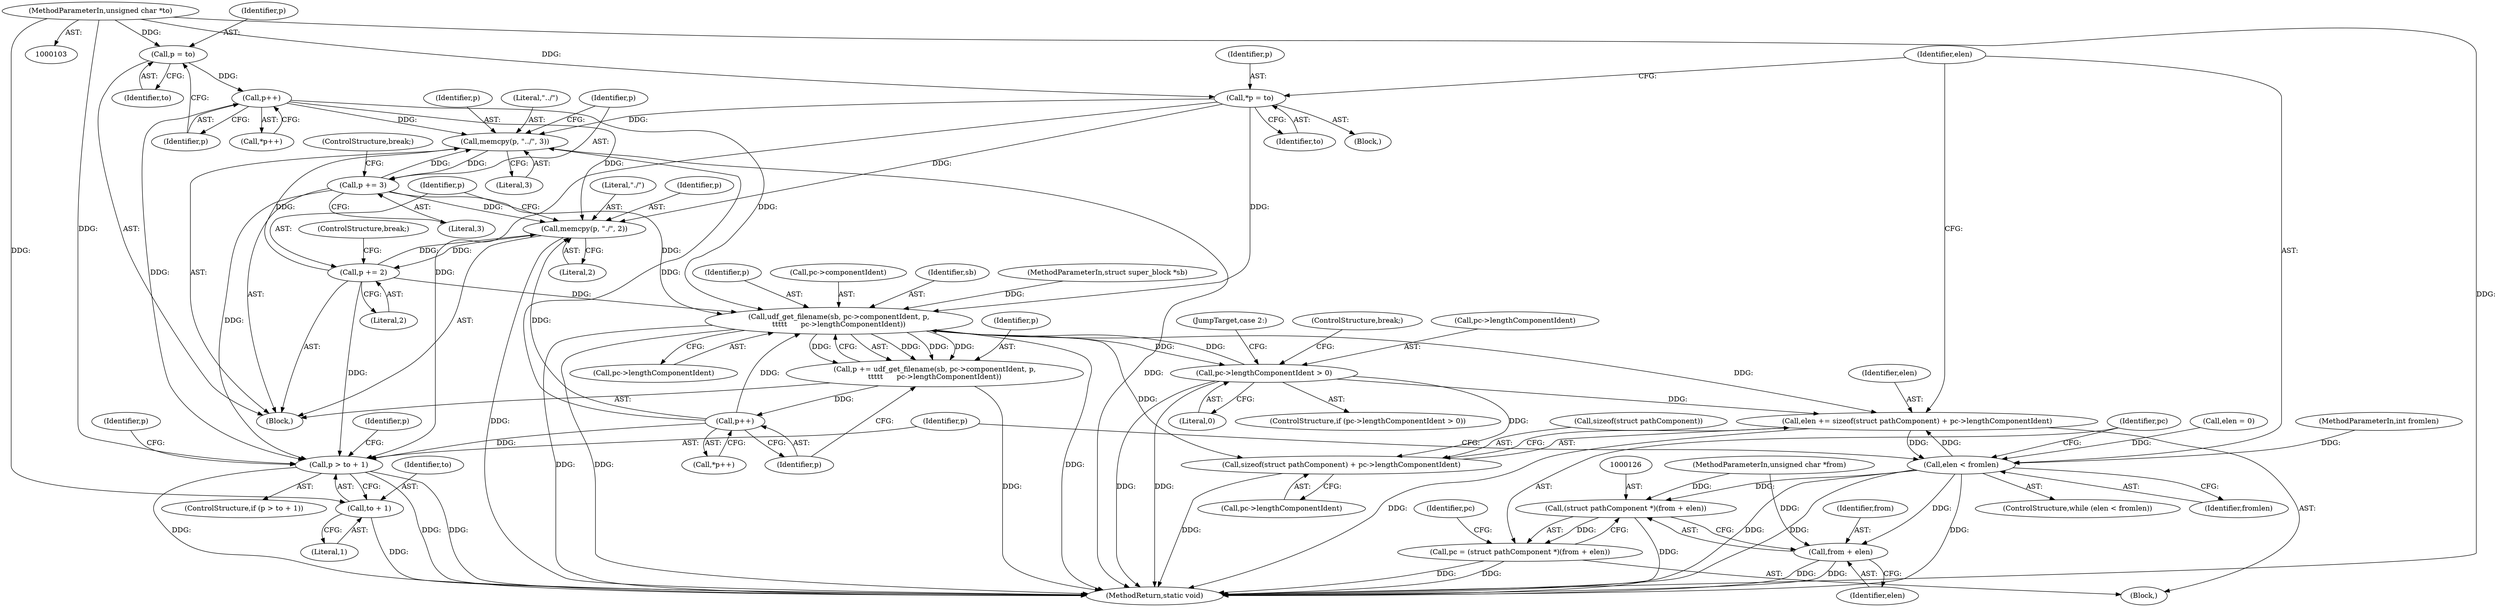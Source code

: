 digraph "1_linux_0e5cc9a40ada6046e6bc3bdfcd0c0d7e4b706b14_1@pointer" {
"1000107" [label="(MethodParameterIn,unsigned char *to)"];
"1000115" [label="(Call,*p = to)"];
"1000154" [label="(Call,memcpy(p, \"../\", 3))"];
"1000158" [label="(Call,p += 3)"];
"1000163" [label="(Call,memcpy(p, \"./\", 2))"];
"1000167" [label="(Call,p += 2)"];
"1000174" [label="(Call,udf_get_filename(sb, pc->componentIdent, p,\n\t\t\t\t\t      pc->lengthComponentIdent))"];
"1000137" [label="(Call,pc->lengthComponentIdent > 0)"];
"1000189" [label="(Call,elen += sizeof(struct pathComponent) + pc->lengthComponentIdent)"];
"1000119" [label="(Call,elen < fromlen)"];
"1000125" [label="(Call,(struct pathComponent *)(from + elen))"];
"1000123" [label="(Call,pc = (struct pathComponent *)(from + elen))"];
"1000127" [label="(Call,from + elen)"];
"1000191" [label="(Call,sizeof(struct pathComponent) + pc->lengthComponentIdent)"];
"1000172" [label="(Call,p += udf_get_filename(sb, pc->componentIdent, p,\n\t\t\t\t\t      pc->lengthComponentIdent))"];
"1000185" [label="(Call,p++)"];
"1000198" [label="(Call,p > to + 1)"];
"1000144" [label="(Call,p = to)"];
"1000149" [label="(Call,p++)"];
"1000200" [label="(Call,to + 1)"];
"1000197" [label="(ControlStructure,if (p > to + 1))"];
"1000166" [label="(Literal,2)"];
"1000175" [label="(Identifier,sb)"];
"1000198" [label="(Call,p > to + 1)"];
"1000128" [label="(Identifier,from)"];
"1000122" [label="(Block,)"];
"1000191" [label="(Call,sizeof(struct pathComponent) + pc->lengthComponentIdent)"];
"1000186" [label="(Identifier,p)"];
"1000137" [label="(Call,pc->lengthComponentIdent > 0)"];
"1000143" [label="(JumpTarget,case 2:)"];
"1000167" [label="(Call,p += 2)"];
"1000194" [label="(Call,pc->lengthComponentIdent)"];
"1000215" [label="(MethodReturn,static void)"];
"1000212" [label="(Identifier,p)"];
"1000180" [label="(Call,pc->lengthComponentIdent)"];
"1000157" [label="(Literal,3)"];
"1000155" [label="(Identifier,p)"];
"1000104" [label="(MethodParameterIn,struct super_block *sb)"];
"1000117" [label="(Identifier,to)"];
"1000141" [label="(Literal,0)"];
"1000111" [label="(Call,elen = 0)"];
"1000205" [label="(Identifier,p)"];
"1000165" [label="(Literal,\"./\")"];
"1000189" [label="(Call,elen += sizeof(struct pathComponent) + pc->lengthComponentIdent)"];
"1000120" [label="(Identifier,elen)"];
"1000190" [label="(Identifier,elen)"];
"1000161" [label="(ControlStructure,break;)"];
"1000156" [label="(Literal,\"../\")"];
"1000164" [label="(Identifier,p)"];
"1000142" [label="(ControlStructure,break;)"];
"1000119" [label="(Call,elen < fromlen)"];
"1000136" [label="(ControlStructure,if (pc->lengthComponentIdent > 0))"];
"1000138" [label="(Call,pc->lengthComponentIdent)"];
"1000108" [label="(Block,)"];
"1000160" [label="(Literal,3)"];
"1000169" [label="(Literal,2)"];
"1000118" [label="(ControlStructure,while (elen < fromlen))"];
"1000200" [label="(Call,to + 1)"];
"1000184" [label="(Call,*p++)"];
"1000148" [label="(Call,*p++)"];
"1000146" [label="(Identifier,to)"];
"1000124" [label="(Identifier,pc)"];
"1000129" [label="(Identifier,elen)"];
"1000107" [label="(MethodParameterIn,unsigned char *to)"];
"1000159" [label="(Identifier,p)"];
"1000125" [label="(Call,(struct pathComponent *)(from + elen))"];
"1000127" [label="(Call,from + elen)"];
"1000168" [label="(Identifier,p)"];
"1000163" [label="(Call,memcpy(p, \"./\", 2))"];
"1000106" [label="(MethodParameterIn,int fromlen)"];
"1000202" [label="(Literal,1)"];
"1000149" [label="(Call,p++)"];
"1000116" [label="(Identifier,p)"];
"1000115" [label="(Call,*p = to)"];
"1000154" [label="(Call,memcpy(p, \"../\", 3))"];
"1000179" [label="(Identifier,p)"];
"1000201" [label="(Identifier,to)"];
"1000176" [label="(Call,pc->componentIdent)"];
"1000134" [label="(Block,)"];
"1000192" [label="(Call,sizeof(struct pathComponent))"];
"1000174" [label="(Call,udf_get_filename(sb, pc->componentIdent, p,\n\t\t\t\t\t      pc->lengthComponentIdent))"];
"1000170" [label="(ControlStructure,break;)"];
"1000132" [label="(Identifier,pc)"];
"1000173" [label="(Identifier,p)"];
"1000145" [label="(Identifier,p)"];
"1000105" [label="(MethodParameterIn,unsigned char *from)"];
"1000150" [label="(Identifier,p)"];
"1000158" [label="(Call,p += 3)"];
"1000185" [label="(Call,p++)"];
"1000172" [label="(Call,p += udf_get_filename(sb, pc->componentIdent, p,\n\t\t\t\t\t      pc->lengthComponentIdent))"];
"1000199" [label="(Identifier,p)"];
"1000121" [label="(Identifier,fromlen)"];
"1000123" [label="(Call,pc = (struct pathComponent *)(from + elen))"];
"1000144" [label="(Call,p = to)"];
"1000107" -> "1000103"  [label="AST: "];
"1000107" -> "1000215"  [label="DDG: "];
"1000107" -> "1000115"  [label="DDG: "];
"1000107" -> "1000144"  [label="DDG: "];
"1000107" -> "1000198"  [label="DDG: "];
"1000107" -> "1000200"  [label="DDG: "];
"1000115" -> "1000108"  [label="AST: "];
"1000115" -> "1000117"  [label="CFG: "];
"1000116" -> "1000115"  [label="AST: "];
"1000117" -> "1000115"  [label="AST: "];
"1000120" -> "1000115"  [label="CFG: "];
"1000115" -> "1000154"  [label="DDG: "];
"1000115" -> "1000163"  [label="DDG: "];
"1000115" -> "1000174"  [label="DDG: "];
"1000115" -> "1000198"  [label="DDG: "];
"1000154" -> "1000134"  [label="AST: "];
"1000154" -> "1000157"  [label="CFG: "];
"1000155" -> "1000154"  [label="AST: "];
"1000156" -> "1000154"  [label="AST: "];
"1000157" -> "1000154"  [label="AST: "];
"1000159" -> "1000154"  [label="CFG: "];
"1000154" -> "1000215"  [label="DDG: "];
"1000158" -> "1000154"  [label="DDG: "];
"1000149" -> "1000154"  [label="DDG: "];
"1000167" -> "1000154"  [label="DDG: "];
"1000185" -> "1000154"  [label="DDG: "];
"1000154" -> "1000158"  [label="DDG: "];
"1000158" -> "1000134"  [label="AST: "];
"1000158" -> "1000160"  [label="CFG: "];
"1000159" -> "1000158"  [label="AST: "];
"1000160" -> "1000158"  [label="AST: "];
"1000161" -> "1000158"  [label="CFG: "];
"1000158" -> "1000163"  [label="DDG: "];
"1000158" -> "1000174"  [label="DDG: "];
"1000158" -> "1000198"  [label="DDG: "];
"1000163" -> "1000134"  [label="AST: "];
"1000163" -> "1000166"  [label="CFG: "];
"1000164" -> "1000163"  [label="AST: "];
"1000165" -> "1000163"  [label="AST: "];
"1000166" -> "1000163"  [label="AST: "];
"1000168" -> "1000163"  [label="CFG: "];
"1000163" -> "1000215"  [label="DDG: "];
"1000149" -> "1000163"  [label="DDG: "];
"1000167" -> "1000163"  [label="DDG: "];
"1000185" -> "1000163"  [label="DDG: "];
"1000163" -> "1000167"  [label="DDG: "];
"1000167" -> "1000134"  [label="AST: "];
"1000167" -> "1000169"  [label="CFG: "];
"1000168" -> "1000167"  [label="AST: "];
"1000169" -> "1000167"  [label="AST: "];
"1000170" -> "1000167"  [label="CFG: "];
"1000167" -> "1000174"  [label="DDG: "];
"1000167" -> "1000198"  [label="DDG: "];
"1000174" -> "1000172"  [label="AST: "];
"1000174" -> "1000180"  [label="CFG: "];
"1000175" -> "1000174"  [label="AST: "];
"1000176" -> "1000174"  [label="AST: "];
"1000179" -> "1000174"  [label="AST: "];
"1000180" -> "1000174"  [label="AST: "];
"1000172" -> "1000174"  [label="CFG: "];
"1000174" -> "1000215"  [label="DDG: "];
"1000174" -> "1000215"  [label="DDG: "];
"1000174" -> "1000215"  [label="DDG: "];
"1000174" -> "1000137"  [label="DDG: "];
"1000174" -> "1000172"  [label="DDG: "];
"1000174" -> "1000172"  [label="DDG: "];
"1000174" -> "1000172"  [label="DDG: "];
"1000174" -> "1000172"  [label="DDG: "];
"1000104" -> "1000174"  [label="DDG: "];
"1000149" -> "1000174"  [label="DDG: "];
"1000185" -> "1000174"  [label="DDG: "];
"1000137" -> "1000174"  [label="DDG: "];
"1000174" -> "1000189"  [label="DDG: "];
"1000174" -> "1000191"  [label="DDG: "];
"1000137" -> "1000136"  [label="AST: "];
"1000137" -> "1000141"  [label="CFG: "];
"1000138" -> "1000137"  [label="AST: "];
"1000141" -> "1000137"  [label="AST: "];
"1000142" -> "1000137"  [label="CFG: "];
"1000143" -> "1000137"  [label="CFG: "];
"1000137" -> "1000215"  [label="DDG: "];
"1000137" -> "1000215"  [label="DDG: "];
"1000137" -> "1000189"  [label="DDG: "];
"1000137" -> "1000191"  [label="DDG: "];
"1000189" -> "1000122"  [label="AST: "];
"1000189" -> "1000191"  [label="CFG: "];
"1000190" -> "1000189"  [label="AST: "];
"1000191" -> "1000189"  [label="AST: "];
"1000120" -> "1000189"  [label="CFG: "];
"1000189" -> "1000215"  [label="DDG: "];
"1000189" -> "1000119"  [label="DDG: "];
"1000119" -> "1000189"  [label="DDG: "];
"1000119" -> "1000118"  [label="AST: "];
"1000119" -> "1000121"  [label="CFG: "];
"1000120" -> "1000119"  [label="AST: "];
"1000121" -> "1000119"  [label="AST: "];
"1000124" -> "1000119"  [label="CFG: "];
"1000199" -> "1000119"  [label="CFG: "];
"1000119" -> "1000215"  [label="DDG: "];
"1000119" -> "1000215"  [label="DDG: "];
"1000119" -> "1000215"  [label="DDG: "];
"1000111" -> "1000119"  [label="DDG: "];
"1000106" -> "1000119"  [label="DDG: "];
"1000119" -> "1000125"  [label="DDG: "];
"1000119" -> "1000127"  [label="DDG: "];
"1000125" -> "1000123"  [label="AST: "];
"1000125" -> "1000127"  [label="CFG: "];
"1000126" -> "1000125"  [label="AST: "];
"1000127" -> "1000125"  [label="AST: "];
"1000123" -> "1000125"  [label="CFG: "];
"1000125" -> "1000215"  [label="DDG: "];
"1000125" -> "1000123"  [label="DDG: "];
"1000105" -> "1000125"  [label="DDG: "];
"1000123" -> "1000122"  [label="AST: "];
"1000124" -> "1000123"  [label="AST: "];
"1000132" -> "1000123"  [label="CFG: "];
"1000123" -> "1000215"  [label="DDG: "];
"1000123" -> "1000215"  [label="DDG: "];
"1000127" -> "1000129"  [label="CFG: "];
"1000128" -> "1000127"  [label="AST: "];
"1000129" -> "1000127"  [label="AST: "];
"1000127" -> "1000215"  [label="DDG: "];
"1000127" -> "1000215"  [label="DDG: "];
"1000105" -> "1000127"  [label="DDG: "];
"1000191" -> "1000194"  [label="CFG: "];
"1000192" -> "1000191"  [label="AST: "];
"1000194" -> "1000191"  [label="AST: "];
"1000191" -> "1000215"  [label="DDG: "];
"1000172" -> "1000134"  [label="AST: "];
"1000173" -> "1000172"  [label="AST: "];
"1000186" -> "1000172"  [label="CFG: "];
"1000172" -> "1000215"  [label="DDG: "];
"1000172" -> "1000185"  [label="DDG: "];
"1000185" -> "1000184"  [label="AST: "];
"1000185" -> "1000186"  [label="CFG: "];
"1000186" -> "1000185"  [label="AST: "];
"1000184" -> "1000185"  [label="CFG: "];
"1000185" -> "1000198"  [label="DDG: "];
"1000198" -> "1000197"  [label="AST: "];
"1000198" -> "1000200"  [label="CFG: "];
"1000199" -> "1000198"  [label="AST: "];
"1000200" -> "1000198"  [label="AST: "];
"1000205" -> "1000198"  [label="CFG: "];
"1000212" -> "1000198"  [label="CFG: "];
"1000198" -> "1000215"  [label="DDG: "];
"1000198" -> "1000215"  [label="DDG: "];
"1000198" -> "1000215"  [label="DDG: "];
"1000149" -> "1000198"  [label="DDG: "];
"1000144" -> "1000134"  [label="AST: "];
"1000144" -> "1000146"  [label="CFG: "];
"1000145" -> "1000144"  [label="AST: "];
"1000146" -> "1000144"  [label="AST: "];
"1000150" -> "1000144"  [label="CFG: "];
"1000144" -> "1000149"  [label="DDG: "];
"1000149" -> "1000148"  [label="AST: "];
"1000149" -> "1000150"  [label="CFG: "];
"1000150" -> "1000149"  [label="AST: "];
"1000148" -> "1000149"  [label="CFG: "];
"1000200" -> "1000202"  [label="CFG: "];
"1000201" -> "1000200"  [label="AST: "];
"1000202" -> "1000200"  [label="AST: "];
"1000200" -> "1000215"  [label="DDG: "];
}
